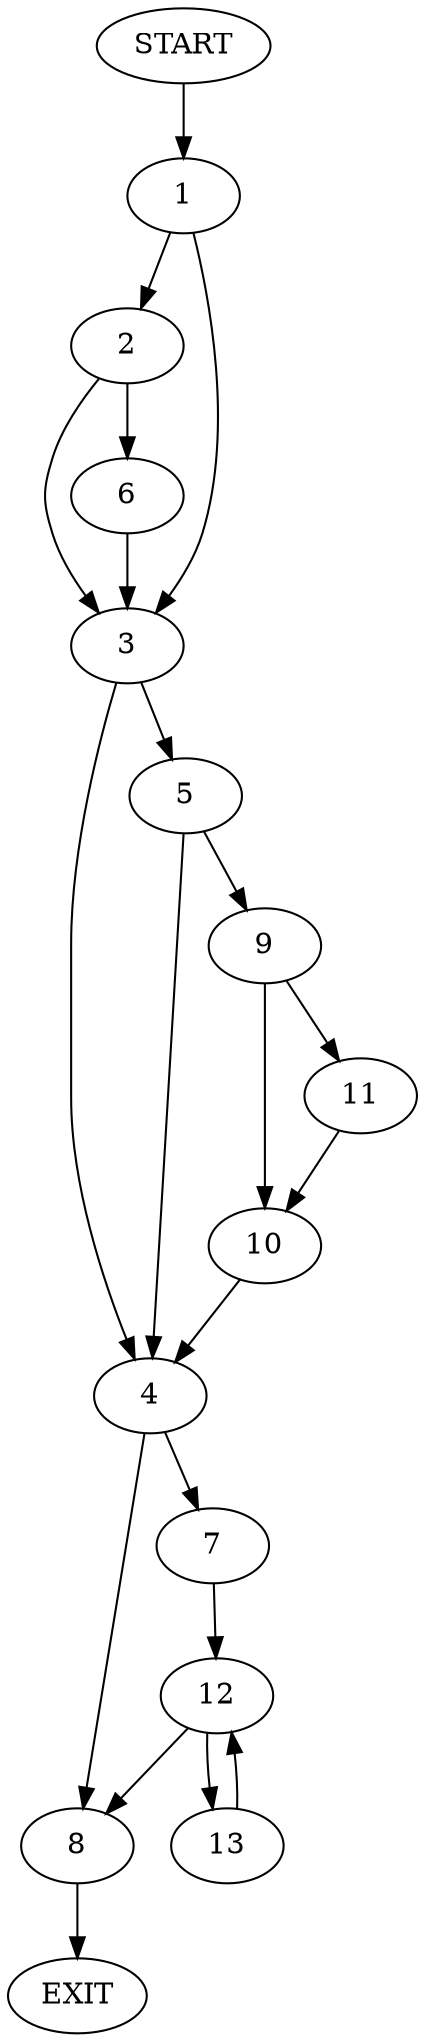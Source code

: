 digraph {
0 [label="START"]
14 [label="EXIT"]
0 -> 1
1 -> 2
1 -> 3
3 -> 4
3 -> 5
2 -> 6
2 -> 3
6 -> 3
4 -> 7
4 -> 8
5 -> 4
5 -> 9
9 -> 10
9 -> 11
10 -> 4
11 -> 10
8 -> 14
7 -> 12
12 -> 8
12 -> 13
13 -> 12
}
